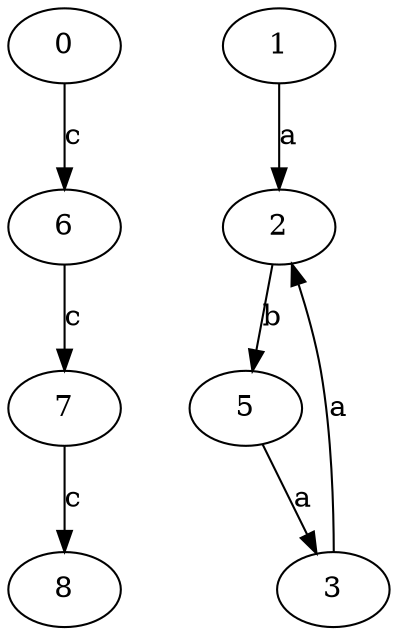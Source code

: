 strict digraph  {
0;
1;
2;
3;
5;
6;
7;
8;
0 -> 6  [label=c];
1 -> 2  [label=a];
2 -> 5  [label=b];
3 -> 2  [label=a];
5 -> 3  [label=a];
6 -> 7  [label=c];
7 -> 8  [label=c];
}
